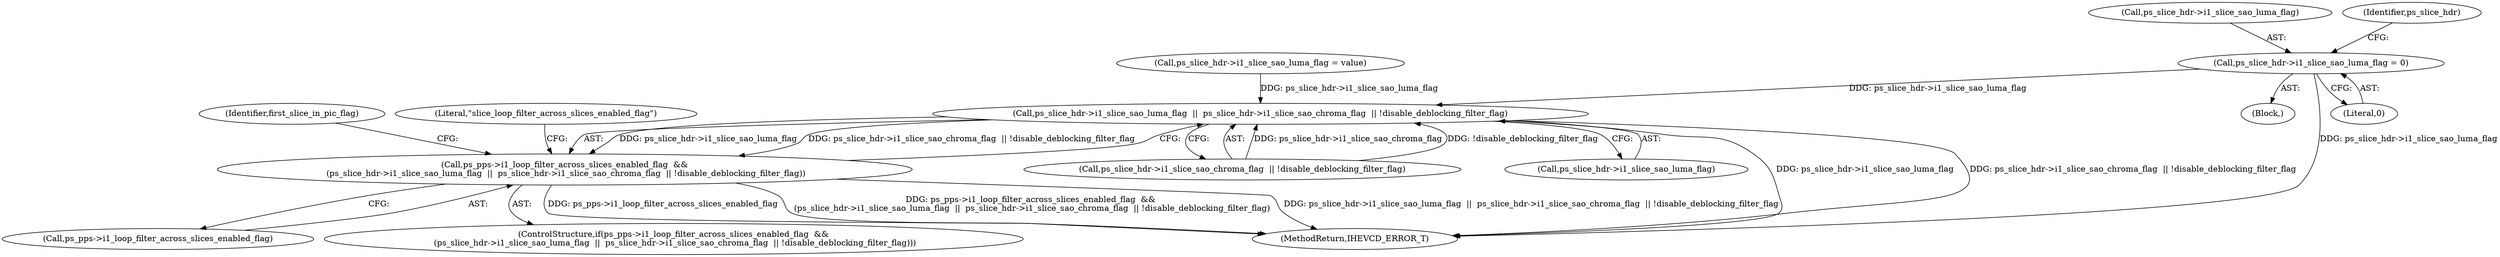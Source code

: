 digraph "0_Android_7c9be319a279654e55a6d757265f88c61a16a4d5@pointer" {
"1001111" [label="(Call,ps_slice_hdr->i1_slice_sao_luma_flag = 0)"];
"1001613" [label="(Call,ps_slice_hdr->i1_slice_sao_luma_flag  ||  ps_slice_hdr->i1_slice_sao_chroma_flag  || !disable_deblocking_filter_flag)"];
"1001609" [label="(Call,ps_pps->i1_loop_filter_across_slices_enabled_flag  &&\n (ps_slice_hdr->i1_slice_sao_luma_flag  ||  ps_slice_hdr->i1_slice_sao_chroma_flag  || !disable_deblocking_filter_flag))"];
"1001610" [label="(Call,ps_pps->i1_loop_filter_across_slices_enabled_flag)"];
"1001637" [label="(Identifier,first_slice_in_pic_flag)"];
"1001617" [label="(Call,ps_slice_hdr->i1_slice_sao_chroma_flag  || !disable_deblocking_filter_flag)"];
"1001609" [label="(Call,ps_pps->i1_loop_filter_across_slices_enabled_flag  &&\n (ps_slice_hdr->i1_slice_sao_luma_flag  ||  ps_slice_hdr->i1_slice_sao_chroma_flag  || !disable_deblocking_filter_flag))"];
"1001111" [label="(Call,ps_slice_hdr->i1_slice_sao_luma_flag = 0)"];
"1001112" [label="(Call,ps_slice_hdr->i1_slice_sao_luma_flag)"];
"1001131" [label="(Call,ps_slice_hdr->i1_slice_sao_luma_flag = value)"];
"1001608" [label="(ControlStructure,if(ps_pps->i1_loop_filter_across_slices_enabled_flag  &&\n (ps_slice_hdr->i1_slice_sao_luma_flag  ||  ps_slice_hdr->i1_slice_sao_chroma_flag  || !disable_deblocking_filter_flag)))"];
"1000560" [label="(Block,)"];
"1001118" [label="(Identifier,ps_slice_hdr)"];
"1001614" [label="(Call,ps_slice_hdr->i1_slice_sao_luma_flag)"];
"1002661" [label="(MethodReturn,IHEVCD_ERROR_T)"];
"1001115" [label="(Literal,0)"];
"1001613" [label="(Call,ps_slice_hdr->i1_slice_sao_luma_flag  ||  ps_slice_hdr->i1_slice_sao_chroma_flag  || !disable_deblocking_filter_flag)"];
"1001625" [label="(Literal,\"slice_loop_filter_across_slices_enabled_flag\")"];
"1001111" -> "1000560"  [label="AST: "];
"1001111" -> "1001115"  [label="CFG: "];
"1001112" -> "1001111"  [label="AST: "];
"1001115" -> "1001111"  [label="AST: "];
"1001118" -> "1001111"  [label="CFG: "];
"1001111" -> "1002661"  [label="DDG: ps_slice_hdr->i1_slice_sao_luma_flag"];
"1001111" -> "1001613"  [label="DDG: ps_slice_hdr->i1_slice_sao_luma_flag"];
"1001613" -> "1001609"  [label="AST: "];
"1001613" -> "1001614"  [label="CFG: "];
"1001613" -> "1001617"  [label="CFG: "];
"1001614" -> "1001613"  [label="AST: "];
"1001617" -> "1001613"  [label="AST: "];
"1001609" -> "1001613"  [label="CFG: "];
"1001613" -> "1002661"  [label="DDG: ps_slice_hdr->i1_slice_sao_luma_flag"];
"1001613" -> "1002661"  [label="DDG: ps_slice_hdr->i1_slice_sao_chroma_flag  || !disable_deblocking_filter_flag"];
"1001613" -> "1001609"  [label="DDG: ps_slice_hdr->i1_slice_sao_luma_flag"];
"1001613" -> "1001609"  [label="DDG: ps_slice_hdr->i1_slice_sao_chroma_flag  || !disable_deblocking_filter_flag"];
"1001131" -> "1001613"  [label="DDG: ps_slice_hdr->i1_slice_sao_luma_flag"];
"1001617" -> "1001613"  [label="DDG: ps_slice_hdr->i1_slice_sao_chroma_flag"];
"1001617" -> "1001613"  [label="DDG: !disable_deblocking_filter_flag"];
"1001609" -> "1001608"  [label="AST: "];
"1001609" -> "1001610"  [label="CFG: "];
"1001610" -> "1001609"  [label="AST: "];
"1001625" -> "1001609"  [label="CFG: "];
"1001637" -> "1001609"  [label="CFG: "];
"1001609" -> "1002661"  [label="DDG: ps_pps->i1_loop_filter_across_slices_enabled_flag"];
"1001609" -> "1002661"  [label="DDG: ps_pps->i1_loop_filter_across_slices_enabled_flag  &&\n (ps_slice_hdr->i1_slice_sao_luma_flag  ||  ps_slice_hdr->i1_slice_sao_chroma_flag  || !disable_deblocking_filter_flag)"];
"1001609" -> "1002661"  [label="DDG: ps_slice_hdr->i1_slice_sao_luma_flag  ||  ps_slice_hdr->i1_slice_sao_chroma_flag  || !disable_deblocking_filter_flag"];
}
